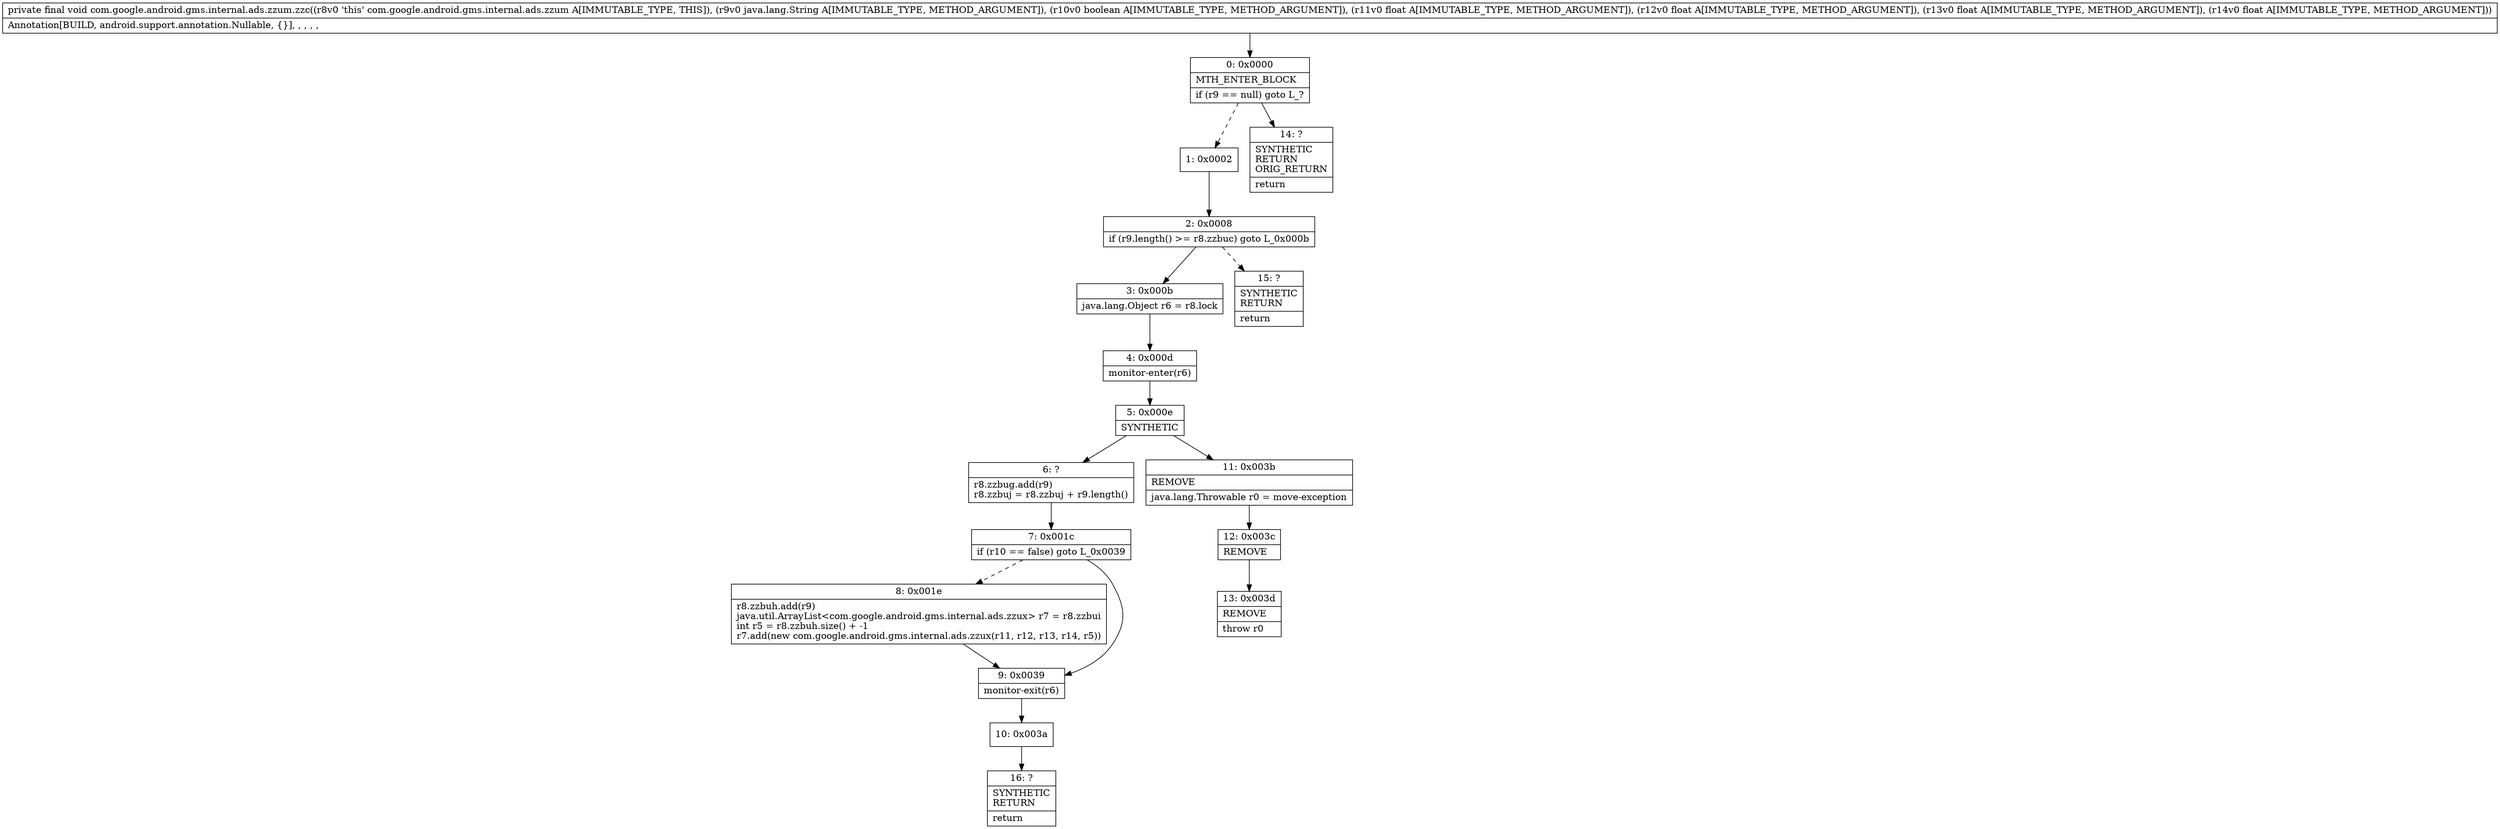 digraph "CFG forcom.google.android.gms.internal.ads.zzum.zzc(Ljava\/lang\/String;ZFFFF)V" {
Node_0 [shape=record,label="{0\:\ 0x0000|MTH_ENTER_BLOCK\l|if (r9 == null) goto L_?\l}"];
Node_1 [shape=record,label="{1\:\ 0x0002}"];
Node_2 [shape=record,label="{2\:\ 0x0008|if (r9.length() \>= r8.zzbuc) goto L_0x000b\l}"];
Node_3 [shape=record,label="{3\:\ 0x000b|java.lang.Object r6 = r8.lock\l}"];
Node_4 [shape=record,label="{4\:\ 0x000d|monitor\-enter(r6)\l}"];
Node_5 [shape=record,label="{5\:\ 0x000e|SYNTHETIC\l}"];
Node_6 [shape=record,label="{6\:\ ?|r8.zzbug.add(r9)\lr8.zzbuj = r8.zzbuj + r9.length()\l}"];
Node_7 [shape=record,label="{7\:\ 0x001c|if (r10 == false) goto L_0x0039\l}"];
Node_8 [shape=record,label="{8\:\ 0x001e|r8.zzbuh.add(r9)\ljava.util.ArrayList\<com.google.android.gms.internal.ads.zzux\> r7 = r8.zzbui\lint r5 = r8.zzbuh.size() + \-1\lr7.add(new com.google.android.gms.internal.ads.zzux(r11, r12, r13, r14, r5))\l}"];
Node_9 [shape=record,label="{9\:\ 0x0039|monitor\-exit(r6)\l}"];
Node_10 [shape=record,label="{10\:\ 0x003a}"];
Node_11 [shape=record,label="{11\:\ 0x003b|REMOVE\l|java.lang.Throwable r0 = move\-exception\l}"];
Node_12 [shape=record,label="{12\:\ 0x003c|REMOVE\l}"];
Node_13 [shape=record,label="{13\:\ 0x003d|REMOVE\l|throw r0\l}"];
Node_14 [shape=record,label="{14\:\ ?|SYNTHETIC\lRETURN\lORIG_RETURN\l|return\l}"];
Node_15 [shape=record,label="{15\:\ ?|SYNTHETIC\lRETURN\l|return\l}"];
Node_16 [shape=record,label="{16\:\ ?|SYNTHETIC\lRETURN\l|return\l}"];
MethodNode[shape=record,label="{private final void com.google.android.gms.internal.ads.zzum.zzc((r8v0 'this' com.google.android.gms.internal.ads.zzum A[IMMUTABLE_TYPE, THIS]), (r9v0 java.lang.String A[IMMUTABLE_TYPE, METHOD_ARGUMENT]), (r10v0 boolean A[IMMUTABLE_TYPE, METHOD_ARGUMENT]), (r11v0 float A[IMMUTABLE_TYPE, METHOD_ARGUMENT]), (r12v0 float A[IMMUTABLE_TYPE, METHOD_ARGUMENT]), (r13v0 float A[IMMUTABLE_TYPE, METHOD_ARGUMENT]), (r14v0 float A[IMMUTABLE_TYPE, METHOD_ARGUMENT]))  | Annotation[BUILD, android.support.annotation.Nullable, \{\}], , , , , \l}"];
MethodNode -> Node_0;
Node_0 -> Node_1[style=dashed];
Node_0 -> Node_14;
Node_1 -> Node_2;
Node_2 -> Node_3;
Node_2 -> Node_15[style=dashed];
Node_3 -> Node_4;
Node_4 -> Node_5;
Node_5 -> Node_6;
Node_5 -> Node_11;
Node_6 -> Node_7;
Node_7 -> Node_8[style=dashed];
Node_7 -> Node_9;
Node_8 -> Node_9;
Node_9 -> Node_10;
Node_10 -> Node_16;
Node_11 -> Node_12;
Node_12 -> Node_13;
}

